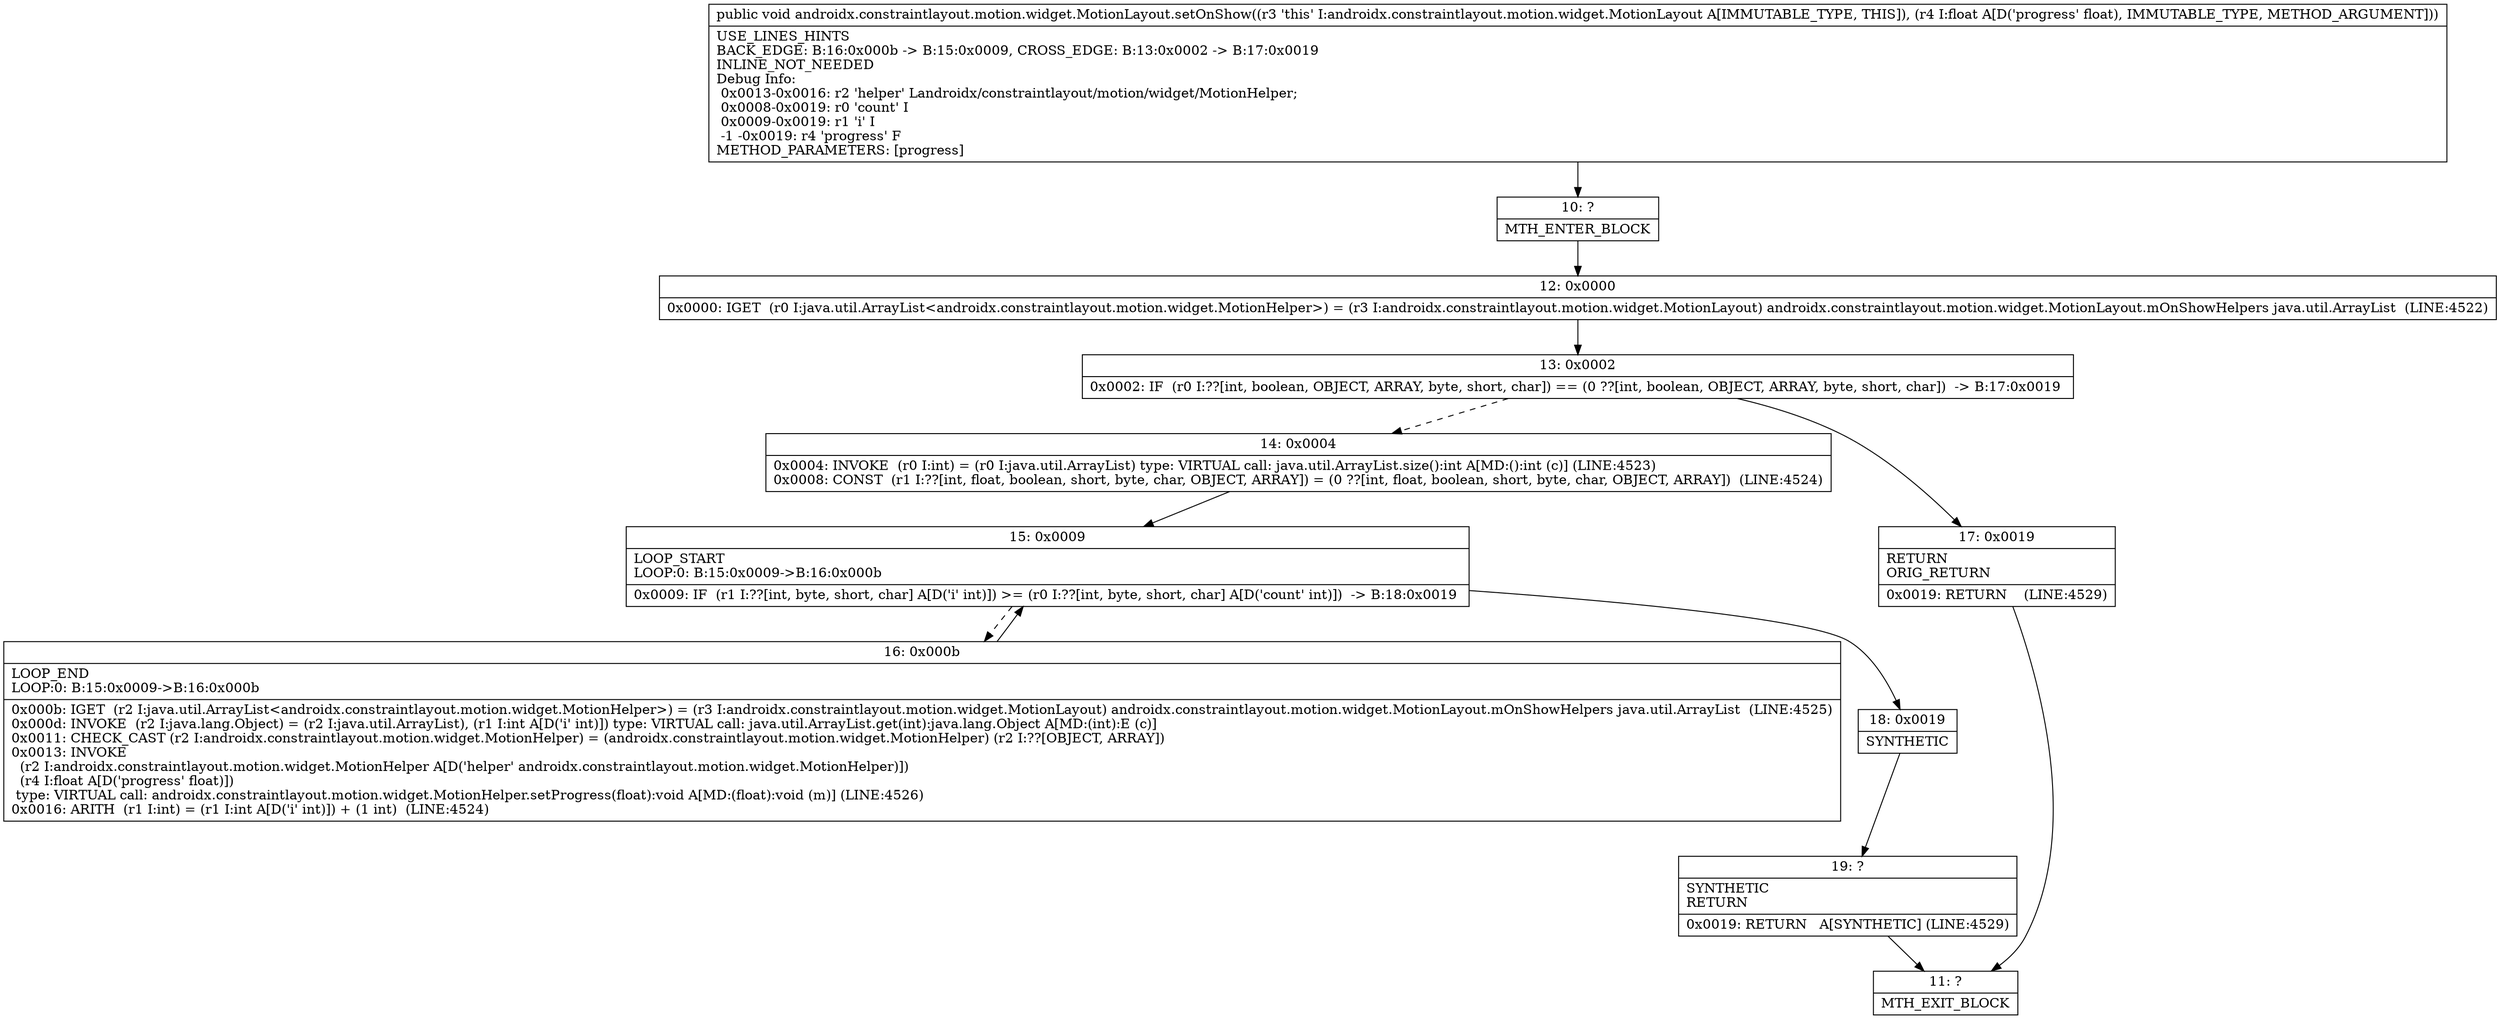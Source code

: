 digraph "CFG forandroidx.constraintlayout.motion.widget.MotionLayout.setOnShow(F)V" {
Node_10 [shape=record,label="{10\:\ ?|MTH_ENTER_BLOCK\l}"];
Node_12 [shape=record,label="{12\:\ 0x0000|0x0000: IGET  (r0 I:java.util.ArrayList\<androidx.constraintlayout.motion.widget.MotionHelper\>) = (r3 I:androidx.constraintlayout.motion.widget.MotionLayout) androidx.constraintlayout.motion.widget.MotionLayout.mOnShowHelpers java.util.ArrayList  (LINE:4522)\l}"];
Node_13 [shape=record,label="{13\:\ 0x0002|0x0002: IF  (r0 I:??[int, boolean, OBJECT, ARRAY, byte, short, char]) == (0 ??[int, boolean, OBJECT, ARRAY, byte, short, char])  \-\> B:17:0x0019 \l}"];
Node_14 [shape=record,label="{14\:\ 0x0004|0x0004: INVOKE  (r0 I:int) = (r0 I:java.util.ArrayList) type: VIRTUAL call: java.util.ArrayList.size():int A[MD:():int (c)] (LINE:4523)\l0x0008: CONST  (r1 I:??[int, float, boolean, short, byte, char, OBJECT, ARRAY]) = (0 ??[int, float, boolean, short, byte, char, OBJECT, ARRAY])  (LINE:4524)\l}"];
Node_15 [shape=record,label="{15\:\ 0x0009|LOOP_START\lLOOP:0: B:15:0x0009\-\>B:16:0x000b\l|0x0009: IF  (r1 I:??[int, byte, short, char] A[D('i' int)]) \>= (r0 I:??[int, byte, short, char] A[D('count' int)])  \-\> B:18:0x0019 \l}"];
Node_16 [shape=record,label="{16\:\ 0x000b|LOOP_END\lLOOP:0: B:15:0x0009\-\>B:16:0x000b\l|0x000b: IGET  (r2 I:java.util.ArrayList\<androidx.constraintlayout.motion.widget.MotionHelper\>) = (r3 I:androidx.constraintlayout.motion.widget.MotionLayout) androidx.constraintlayout.motion.widget.MotionLayout.mOnShowHelpers java.util.ArrayList  (LINE:4525)\l0x000d: INVOKE  (r2 I:java.lang.Object) = (r2 I:java.util.ArrayList), (r1 I:int A[D('i' int)]) type: VIRTUAL call: java.util.ArrayList.get(int):java.lang.Object A[MD:(int):E (c)]\l0x0011: CHECK_CAST (r2 I:androidx.constraintlayout.motion.widget.MotionHelper) = (androidx.constraintlayout.motion.widget.MotionHelper) (r2 I:??[OBJECT, ARRAY]) \l0x0013: INVOKE  \l  (r2 I:androidx.constraintlayout.motion.widget.MotionHelper A[D('helper' androidx.constraintlayout.motion.widget.MotionHelper)])\l  (r4 I:float A[D('progress' float)])\l type: VIRTUAL call: androidx.constraintlayout.motion.widget.MotionHelper.setProgress(float):void A[MD:(float):void (m)] (LINE:4526)\l0x0016: ARITH  (r1 I:int) = (r1 I:int A[D('i' int)]) + (1 int)  (LINE:4524)\l}"];
Node_18 [shape=record,label="{18\:\ 0x0019|SYNTHETIC\l}"];
Node_19 [shape=record,label="{19\:\ ?|SYNTHETIC\lRETURN\l|0x0019: RETURN   A[SYNTHETIC] (LINE:4529)\l}"];
Node_11 [shape=record,label="{11\:\ ?|MTH_EXIT_BLOCK\l}"];
Node_17 [shape=record,label="{17\:\ 0x0019|RETURN\lORIG_RETURN\l|0x0019: RETURN    (LINE:4529)\l}"];
MethodNode[shape=record,label="{public void androidx.constraintlayout.motion.widget.MotionLayout.setOnShow((r3 'this' I:androidx.constraintlayout.motion.widget.MotionLayout A[IMMUTABLE_TYPE, THIS]), (r4 I:float A[D('progress' float), IMMUTABLE_TYPE, METHOD_ARGUMENT]))  | USE_LINES_HINTS\lBACK_EDGE: B:16:0x000b \-\> B:15:0x0009, CROSS_EDGE: B:13:0x0002 \-\> B:17:0x0019\lINLINE_NOT_NEEDED\lDebug Info:\l  0x0013\-0x0016: r2 'helper' Landroidx\/constraintlayout\/motion\/widget\/MotionHelper;\l  0x0008\-0x0019: r0 'count' I\l  0x0009\-0x0019: r1 'i' I\l  \-1 \-0x0019: r4 'progress' F\lMETHOD_PARAMETERS: [progress]\l}"];
MethodNode -> Node_10;Node_10 -> Node_12;
Node_12 -> Node_13;
Node_13 -> Node_14[style=dashed];
Node_13 -> Node_17;
Node_14 -> Node_15;
Node_15 -> Node_16[style=dashed];
Node_15 -> Node_18;
Node_16 -> Node_15;
Node_18 -> Node_19;
Node_19 -> Node_11;
Node_17 -> Node_11;
}

